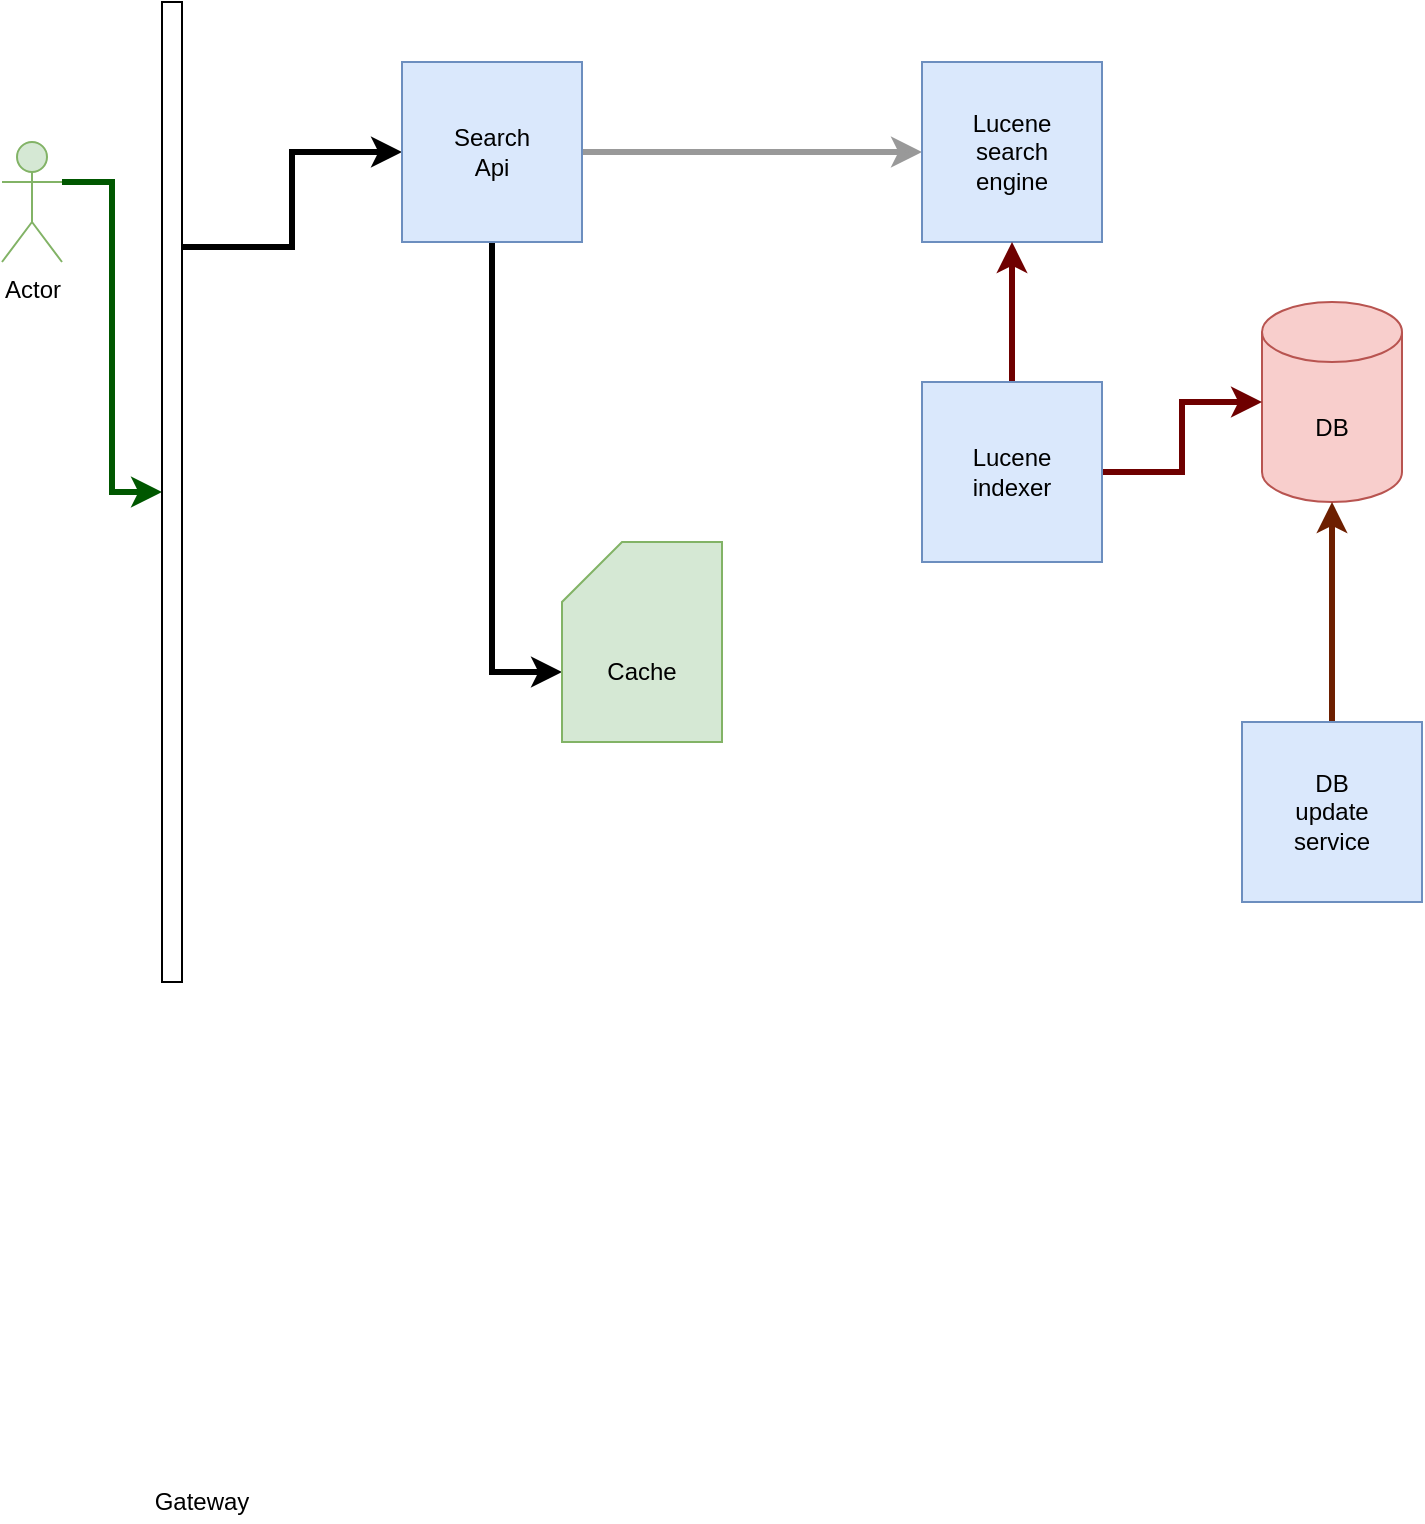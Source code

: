 <mxfile version="14.4.3" type="device"><diagram id="LAnO9MLGkL80p-n0f_-H" name="Page-1"><mxGraphModel dx="1426" dy="860" grid="1" gridSize="10" guides="1" tooltips="1" connect="1" arrows="1" fold="1" page="1" pageScale="1" pageWidth="850" pageHeight="1100" math="0" shadow="0"><root><mxCell id="0"/><mxCell id="1" parent="0"/><mxCell id="swovDpKgw6fSJ7i4FwOB-23" style="edgeStyle=orthogonalEdgeStyle;rounded=0;orthogonalLoop=1;jettySize=auto;html=1;exitX=1;exitY=0.333;exitDx=0;exitDy=0;exitPerimeter=0;fillColor=#008a00;strokeColor=#005700;strokeWidth=3;" edge="1" parent="1" source="swovDpKgw6fSJ7i4FwOB-1" target="swovDpKgw6fSJ7i4FwOB-2"><mxGeometry relative="1" as="geometry"/></mxCell><mxCell id="swovDpKgw6fSJ7i4FwOB-1" value="Actor" style="shape=umlActor;verticalLabelPosition=bottom;verticalAlign=top;html=1;outlineConnect=0;fillColor=#d5e8d4;strokeColor=#82b366;" vertex="1" parent="1"><mxGeometry x="80" y="80" width="30" height="60" as="geometry"/></mxCell><mxCell id="swovDpKgw6fSJ7i4FwOB-25" style="edgeStyle=orthogonalEdgeStyle;rounded=0;orthogonalLoop=1;jettySize=auto;html=1;exitX=1;exitY=0.25;exitDx=0;exitDy=0;entryX=0;entryY=0.5;entryDx=0;entryDy=0;strokeWidth=3;" edge="1" parent="1" source="swovDpKgw6fSJ7i4FwOB-2" target="swovDpKgw6fSJ7i4FwOB-9"><mxGeometry relative="1" as="geometry"/></mxCell><mxCell id="swovDpKgw6fSJ7i4FwOB-2" value="" style="rounded=0;whiteSpace=wrap;html=1;" vertex="1" parent="1"><mxGeometry x="160" y="10" width="10" height="490" as="geometry"/></mxCell><mxCell id="swovDpKgw6fSJ7i4FwOB-26" style="edgeStyle=orthogonalEdgeStyle;rounded=0;orthogonalLoop=1;jettySize=auto;html=1;exitX=0.5;exitY=1;exitDx=0;exitDy=0;entryX=0;entryY=0;entryDx=0;entryDy=65;entryPerimeter=0;strokeWidth=3;" edge="1" parent="1" source="swovDpKgw6fSJ7i4FwOB-9" target="swovDpKgw6fSJ7i4FwOB-11"><mxGeometry relative="1" as="geometry"/></mxCell><mxCell id="swovDpKgw6fSJ7i4FwOB-27" style="edgeStyle=orthogonalEdgeStyle;rounded=0;orthogonalLoop=1;jettySize=auto;html=1;exitX=1;exitY=0.5;exitDx=0;exitDy=0;entryX=0;entryY=0.5;entryDx=0;entryDy=0;strokeWidth=3;strokeColor=#999999;" edge="1" parent="1" source="swovDpKgw6fSJ7i4FwOB-9" target="swovDpKgw6fSJ7i4FwOB-14"><mxGeometry relative="1" as="geometry"/></mxCell><mxCell id="swovDpKgw6fSJ7i4FwOB-9" value="" style="whiteSpace=wrap;html=1;aspect=fixed;fillColor=#dae8fc;strokeColor=#6c8ebf;" vertex="1" parent="1"><mxGeometry x="280" y="40" width="90" height="90" as="geometry"/></mxCell><mxCell id="swovDpKgw6fSJ7i4FwOB-10" value="Search Api" style="text;html=1;strokeColor=none;fillColor=none;align=center;verticalAlign=middle;whiteSpace=wrap;rounded=0;" vertex="1" parent="1"><mxGeometry x="305" y="75" width="40" height="20" as="geometry"/></mxCell><mxCell id="swovDpKgw6fSJ7i4FwOB-11" value="" style="shape=card;whiteSpace=wrap;html=1;fillColor=#d5e8d4;strokeColor=#82b366;" vertex="1" parent="1"><mxGeometry x="360" y="280" width="80" height="100" as="geometry"/></mxCell><mxCell id="swovDpKgw6fSJ7i4FwOB-12" value="Cache" style="text;html=1;strokeColor=none;fillColor=none;align=center;verticalAlign=middle;whiteSpace=wrap;rounded=0;" vertex="1" parent="1"><mxGeometry x="725" y="210" width="40" height="20" as="geometry"/></mxCell><mxCell id="swovDpKgw6fSJ7i4FwOB-14" value="" style="whiteSpace=wrap;html=1;aspect=fixed;fillColor=#dae8fc;strokeColor=#6c8ebf;" vertex="1" parent="1"><mxGeometry x="540" y="40" width="90" height="90" as="geometry"/></mxCell><mxCell id="swovDpKgw6fSJ7i4FwOB-15" value="Lucene search engine" style="text;html=1;strokeColor=none;fillColor=none;align=center;verticalAlign=middle;whiteSpace=wrap;rounded=0;" vertex="1" parent="1"><mxGeometry x="565" y="75" width="40" height="20" as="geometry"/></mxCell><mxCell id="swovDpKgw6fSJ7i4FwOB-16" value="DB" style="shape=cylinder3;whiteSpace=wrap;html=1;boundedLbl=1;backgroundOutline=1;size=15;fillColor=#f8cecc;strokeColor=#b85450;" vertex="1" parent="1"><mxGeometry x="710" y="160" width="70" height="100" as="geometry"/></mxCell><mxCell id="swovDpKgw6fSJ7i4FwOB-17" value="Cache" style="text;html=1;strokeColor=none;fillColor=none;align=center;verticalAlign=middle;whiteSpace=wrap;rounded=0;" vertex="1" parent="1"><mxGeometry x="380" y="330" width="40" height="30" as="geometry"/></mxCell><mxCell id="swovDpKgw6fSJ7i4FwOB-29" style="edgeStyle=orthogonalEdgeStyle;rounded=0;orthogonalLoop=1;jettySize=auto;html=1;exitX=1;exitY=0.5;exitDx=0;exitDy=0;entryX=0;entryY=0.5;entryDx=0;entryDy=0;entryPerimeter=0;strokeColor=#6F0000;strokeWidth=3;fillColor=#a20025;" edge="1" parent="1" source="swovDpKgw6fSJ7i4FwOB-19" target="swovDpKgw6fSJ7i4FwOB-16"><mxGeometry relative="1" as="geometry"/></mxCell><mxCell id="swovDpKgw6fSJ7i4FwOB-30" value="" style="edgeStyle=orthogonalEdgeStyle;rounded=0;orthogonalLoop=1;jettySize=auto;html=1;strokeColor=#6F0000;strokeWidth=3;fillColor=#a20025;" edge="1" parent="1" source="swovDpKgw6fSJ7i4FwOB-19"><mxGeometry relative="1" as="geometry"><mxPoint x="585" y="130" as="targetPoint"/></mxGeometry></mxCell><mxCell id="swovDpKgw6fSJ7i4FwOB-19" value="" style="whiteSpace=wrap;html=1;aspect=fixed;fillColor=#dae8fc;strokeColor=#6c8ebf;" vertex="1" parent="1"><mxGeometry x="540" y="200" width="90" height="90" as="geometry"/></mxCell><mxCell id="swovDpKgw6fSJ7i4FwOB-20" value="Lucene indexer" style="text;html=1;strokeColor=none;fillColor=none;align=center;verticalAlign=middle;whiteSpace=wrap;rounded=0;" vertex="1" parent="1"><mxGeometry x="565" y="235" width="40" height="20" as="geometry"/></mxCell><mxCell id="swovDpKgw6fSJ7i4FwOB-28" style="edgeStyle=orthogonalEdgeStyle;rounded=0;orthogonalLoop=1;jettySize=auto;html=1;exitX=0.5;exitY=0;exitDx=0;exitDy=0;entryX=0.5;entryY=1;entryDx=0;entryDy=0;entryPerimeter=0;strokeColor=#6D1F00;strokeWidth=3;fillColor=#a0522d;" edge="1" parent="1" source="swovDpKgw6fSJ7i4FwOB-21" target="swovDpKgw6fSJ7i4FwOB-16"><mxGeometry relative="1" as="geometry"/></mxCell><mxCell id="swovDpKgw6fSJ7i4FwOB-21" value="" style="whiteSpace=wrap;html=1;aspect=fixed;fillColor=#dae8fc;strokeColor=#6c8ebf;" vertex="1" parent="1"><mxGeometry x="700" y="370" width="90" height="90" as="geometry"/></mxCell><mxCell id="swovDpKgw6fSJ7i4FwOB-22" value="DB update service" style="text;html=1;strokeColor=none;fillColor=none;align=center;verticalAlign=middle;whiteSpace=wrap;rounded=0;" vertex="1" parent="1"><mxGeometry x="725" y="405" width="40" height="20" as="geometry"/></mxCell><mxCell id="swovDpKgw6fSJ7i4FwOB-24" value="Gateway" style="text;html=1;strokeColor=none;fillColor=none;align=center;verticalAlign=middle;whiteSpace=wrap;rounded=0;" vertex="1" parent="1"><mxGeometry x="160" y="750" width="40" height="20" as="geometry"/></mxCell></root></mxGraphModel></diagram></mxfile>